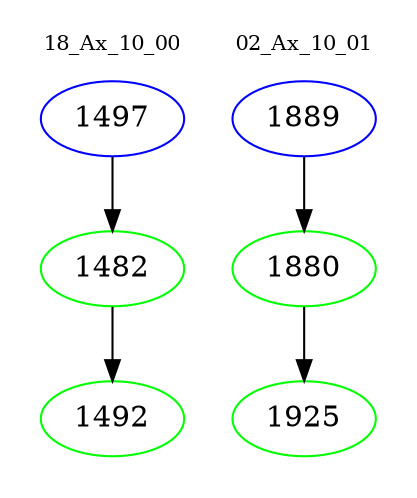 digraph{
subgraph cluster_0 {
color = white
label = "18_Ax_10_00";
fontsize=10;
T0_1497 [label="1497", color="blue"]
T0_1497 -> T0_1482 [color="black"]
T0_1482 [label="1482", color="green"]
T0_1482 -> T0_1492 [color="black"]
T0_1492 [label="1492", color="green"]
}
subgraph cluster_1 {
color = white
label = "02_Ax_10_01";
fontsize=10;
T1_1889 [label="1889", color="blue"]
T1_1889 -> T1_1880 [color="black"]
T1_1880 [label="1880", color="green"]
T1_1880 -> T1_1925 [color="black"]
T1_1925 [label="1925", color="green"]
}
}
